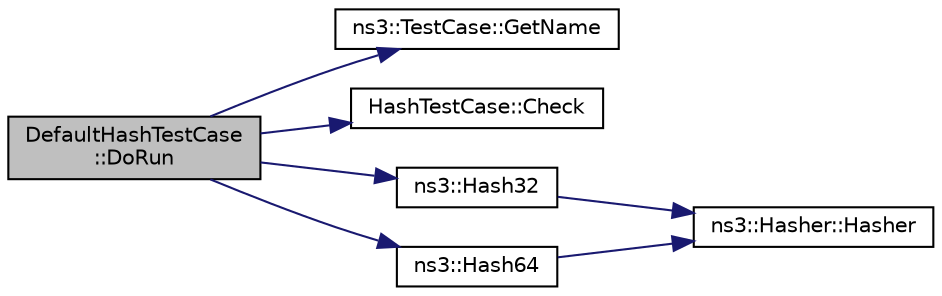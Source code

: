 digraph "DefaultHashTestCase::DoRun"
{
  edge [fontname="Helvetica",fontsize="10",labelfontname="Helvetica",labelfontsize="10"];
  node [fontname="Helvetica",fontsize="10",shape=record];
  rankdir="LR";
  Node1 [label="DefaultHashTestCase\l::DoRun",height=0.2,width=0.4,color="black", fillcolor="grey75", style="filled", fontcolor="black"];
  Node1 -> Node2 [color="midnightblue",fontsize="10",style="solid"];
  Node2 [label="ns3::TestCase::GetName",height=0.2,width=0.4,color="black", fillcolor="white", style="filled",URL="$dd/d88/classns3_1_1TestCase.html#a28f7bb59669c24dae1c290fc17fc9b62"];
  Node1 -> Node3 [color="midnightblue",fontsize="10",style="solid"];
  Node3 [label="HashTestCase::Check",height=0.2,width=0.4,color="black", fillcolor="white", style="filled",URL="$d2/db3/classHashTestCase.html#a798edd071714c5f3ff76a087622e097c"];
  Node1 -> Node4 [color="midnightblue",fontsize="10",style="solid"];
  Node4 [label="ns3::Hash32",height=0.2,width=0.4,color="black", fillcolor="white", style="filled",URL="$d7/d3b/group__hash.html#ga7245e12aa78a81c7d008dd8fba67aeb4"];
  Node4 -> Node5 [color="midnightblue",fontsize="10",style="solid"];
  Node5 [label="ns3::Hasher::Hasher",height=0.2,width=0.4,color="black", fillcolor="white", style="filled",URL="$d3/dea/classns3_1_1Hasher.html#a137fd6ecd2281f201369ea8880934e71"];
  Node1 -> Node6 [color="midnightblue",fontsize="10",style="solid"];
  Node6 [label="ns3::Hash64",height=0.2,width=0.4,color="black", fillcolor="white", style="filled",URL="$d7/d3b/group__hash.html#ga32813ece904f0d68bba1999f8752143a"];
  Node6 -> Node5 [color="midnightblue",fontsize="10",style="solid"];
}
